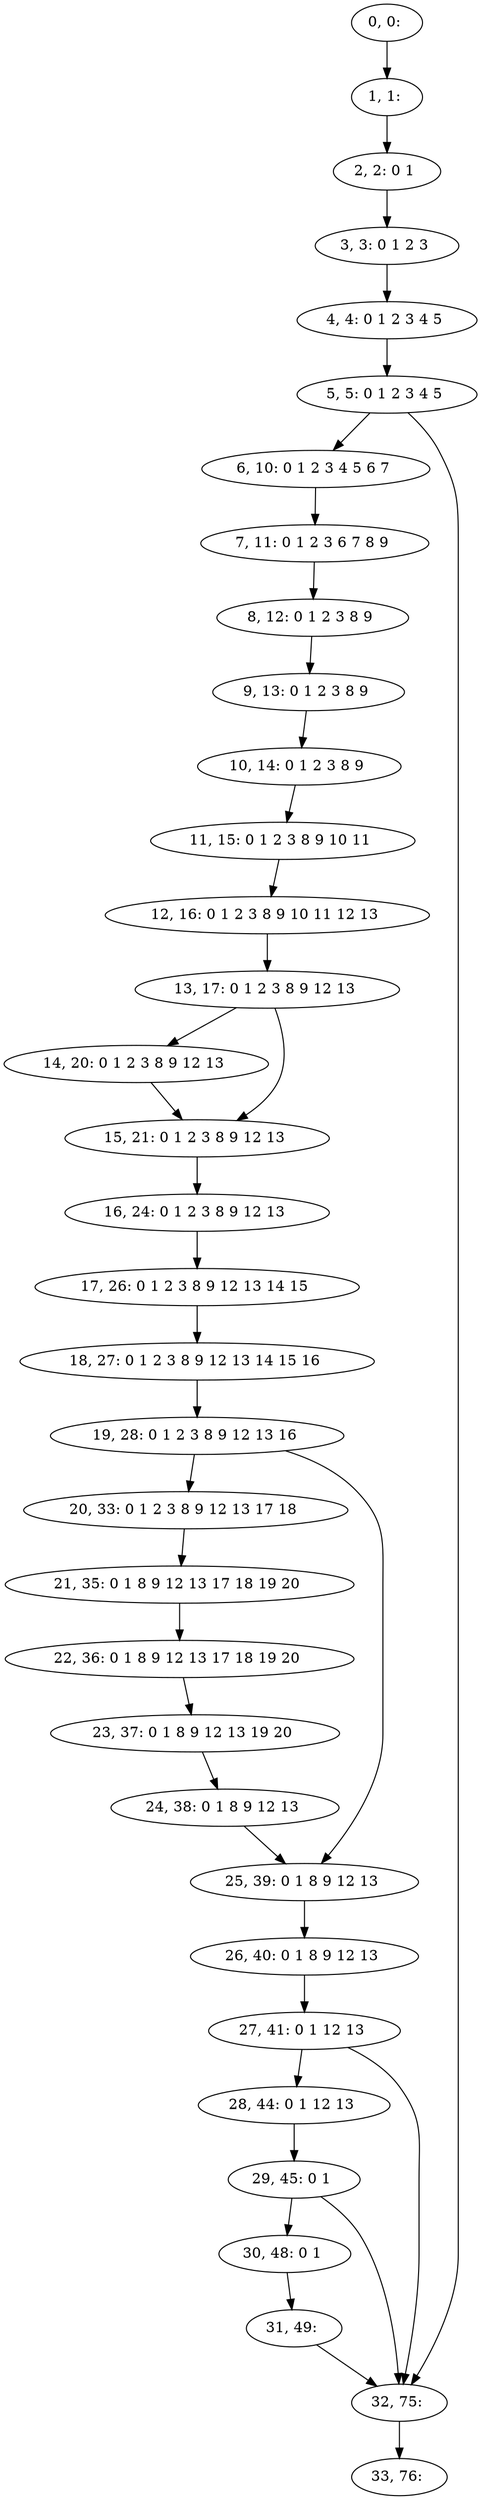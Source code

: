 digraph G {
0[label="0, 0: "];
1[label="1, 1: "];
2[label="2, 2: 0 1 "];
3[label="3, 3: 0 1 2 3 "];
4[label="4, 4: 0 1 2 3 4 5 "];
5[label="5, 5: 0 1 2 3 4 5 "];
6[label="6, 10: 0 1 2 3 4 5 6 7 "];
7[label="7, 11: 0 1 2 3 6 7 8 9 "];
8[label="8, 12: 0 1 2 3 8 9 "];
9[label="9, 13: 0 1 2 3 8 9 "];
10[label="10, 14: 0 1 2 3 8 9 "];
11[label="11, 15: 0 1 2 3 8 9 10 11 "];
12[label="12, 16: 0 1 2 3 8 9 10 11 12 13 "];
13[label="13, 17: 0 1 2 3 8 9 12 13 "];
14[label="14, 20: 0 1 2 3 8 9 12 13 "];
15[label="15, 21: 0 1 2 3 8 9 12 13 "];
16[label="16, 24: 0 1 2 3 8 9 12 13 "];
17[label="17, 26: 0 1 2 3 8 9 12 13 14 15 "];
18[label="18, 27: 0 1 2 3 8 9 12 13 14 15 16 "];
19[label="19, 28: 0 1 2 3 8 9 12 13 16 "];
20[label="20, 33: 0 1 2 3 8 9 12 13 17 18 "];
21[label="21, 35: 0 1 8 9 12 13 17 18 19 20 "];
22[label="22, 36: 0 1 8 9 12 13 17 18 19 20 "];
23[label="23, 37: 0 1 8 9 12 13 19 20 "];
24[label="24, 38: 0 1 8 9 12 13 "];
25[label="25, 39: 0 1 8 9 12 13 "];
26[label="26, 40: 0 1 8 9 12 13 "];
27[label="27, 41: 0 1 12 13 "];
28[label="28, 44: 0 1 12 13 "];
29[label="29, 45: 0 1 "];
30[label="30, 48: 0 1 "];
31[label="31, 49: "];
32[label="32, 75: "];
33[label="33, 76: "];
0->1 ;
1->2 ;
2->3 ;
3->4 ;
4->5 ;
5->6 ;
5->32 ;
6->7 ;
7->8 ;
8->9 ;
9->10 ;
10->11 ;
11->12 ;
12->13 ;
13->14 ;
13->15 ;
14->15 ;
15->16 ;
16->17 ;
17->18 ;
18->19 ;
19->20 ;
19->25 ;
20->21 ;
21->22 ;
22->23 ;
23->24 ;
24->25 ;
25->26 ;
26->27 ;
27->28 ;
27->32 ;
28->29 ;
29->30 ;
29->32 ;
30->31 ;
31->32 ;
32->33 ;
}
